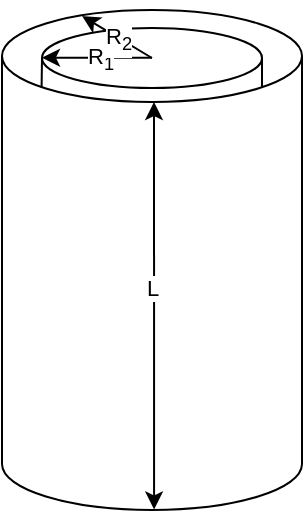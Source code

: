 <mxfile version="17.2.3" type="device"><diagram id="4vIsZ4BiBdmTiIKkg_09" name="Page-1"><mxGraphModel dx="688" dy="475" grid="1" gridSize="10" guides="1" tooltips="1" connect="1" arrows="1" fold="1" page="1" pageScale="1" pageWidth="827" pageHeight="1169" math="0" shadow="0"><root><mxCell id="0"/><mxCell id="1" parent="0"/><mxCell id="wPgmULcgiwZTI-rFU8Sm-1" value="" style="shape=cylinder3;whiteSpace=wrap;html=1;boundedLbl=1;backgroundOutline=1;size=23;" vertex="1" parent="1"><mxGeometry x="40" y="50" width="150" height="250" as="geometry"/></mxCell><mxCell id="wPgmULcgiwZTI-rFU8Sm-5" value="" style="ellipse;whiteSpace=wrap;html=1;" vertex="1" parent="1"><mxGeometry x="60" y="59" width="110" height="30" as="geometry"/></mxCell><mxCell id="wPgmULcgiwZTI-rFU8Sm-6" value="" style="endArrow=none;html=1;rounded=0;exitX=0.132;exitY=0.155;exitDx=0;exitDy=0;exitPerimeter=0;entryX=0;entryY=0.5;entryDx=0;entryDy=0;" edge="1" parent="1" source="wPgmULcgiwZTI-rFU8Sm-1" target="wPgmULcgiwZTI-rFU8Sm-5"><mxGeometry width="50" height="50" relative="1" as="geometry"><mxPoint x="59.95" y="84" as="sourcePoint"/><mxPoint x="60" y="74" as="targetPoint"/></mxGeometry></mxCell><mxCell id="wPgmULcgiwZTI-rFU8Sm-7" value="" style="endArrow=none;html=1;rounded=0;exitX=0.132;exitY=0.155;exitDx=0;exitDy=0;exitPerimeter=0;" edge="1" parent="1"><mxGeometry width="50" height="50" relative="1" as="geometry"><mxPoint x="170" y="89" as="sourcePoint"/><mxPoint x="170" y="74" as="targetPoint"/></mxGeometry></mxCell><mxCell id="wPgmULcgiwZTI-rFU8Sm-8" value="" style="endArrow=classic;html=1;rounded=0;" edge="1" parent="1"><mxGeometry width="50" height="50" relative="1" as="geometry"><mxPoint x="115" y="73.83" as="sourcePoint"/><mxPoint x="60" y="73.83" as="targetPoint"/></mxGeometry></mxCell><mxCell id="wPgmULcgiwZTI-rFU8Sm-9" value="R&lt;sub&gt;1&lt;/sub&gt;" style="edgeLabel;html=1;align=center;verticalAlign=middle;resizable=0;points=[];" vertex="1" connectable="0" parent="wPgmULcgiwZTI-rFU8Sm-8"><mxGeometry x="-0.038" y="1" relative="1" as="geometry"><mxPoint as="offset"/></mxGeometry></mxCell><mxCell id="wPgmULcgiwZTI-rFU8Sm-10" value="" style="endArrow=classic;html=1;rounded=0;entryX=0.267;entryY=0.012;entryDx=0;entryDy=0;entryPerimeter=0;" edge="1" parent="1" target="wPgmULcgiwZTI-rFU8Sm-1"><mxGeometry width="50" height="50" relative="1" as="geometry"><mxPoint x="115" y="74" as="sourcePoint"/><mxPoint x="70" y="83.83" as="targetPoint"/></mxGeometry></mxCell><mxCell id="wPgmULcgiwZTI-rFU8Sm-11" value="R&lt;sub&gt;2&lt;/sub&gt;" style="edgeLabel;html=1;align=center;verticalAlign=middle;resizable=0;points=[];" vertex="1" connectable="0" parent="wPgmULcgiwZTI-rFU8Sm-10"><mxGeometry x="-0.038" y="1" relative="1" as="geometry"><mxPoint as="offset"/></mxGeometry></mxCell><mxCell id="wPgmULcgiwZTI-rFU8Sm-12" value="" style="endArrow=classic;startArrow=classic;html=1;rounded=0;entryX=0.507;entryY=1.015;entryDx=0;entryDy=0;entryPerimeter=0;" edge="1" parent="1"><mxGeometry width="50" height="50" relative="1" as="geometry"><mxPoint x="116" y="96" as="sourcePoint"/><mxPoint x="116.05" y="299.75" as="targetPoint"/></mxGeometry></mxCell><mxCell id="wPgmULcgiwZTI-rFU8Sm-13" value="L" style="edgeLabel;html=1;align=center;verticalAlign=middle;resizable=0;points=[];" vertex="1" connectable="0" parent="wPgmULcgiwZTI-rFU8Sm-12"><mxGeometry x="-0.093" y="-1" relative="1" as="geometry"><mxPoint as="offset"/></mxGeometry></mxCell></root></mxGraphModel></diagram></mxfile>